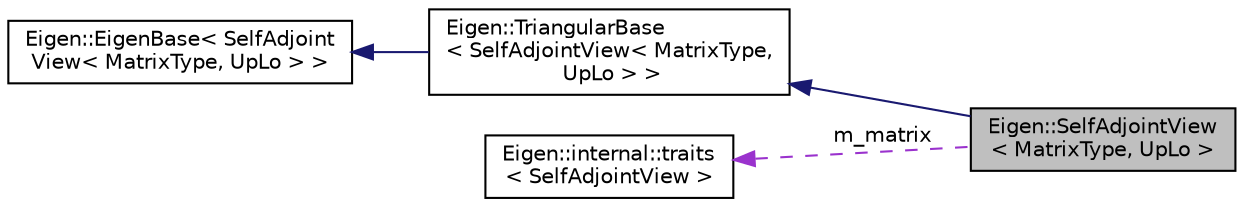 digraph "Eigen::SelfAdjointView&lt; MatrixType, UpLo &gt;"
{
  edge [fontname="Helvetica",fontsize="10",labelfontname="Helvetica",labelfontsize="10"];
  node [fontname="Helvetica",fontsize="10",shape=record];
  rankdir="LR";
  Node1 [label="Eigen::SelfAdjointView\l\< MatrixType, UpLo \>",height=0.2,width=0.4,color="black", fillcolor="grey75", style="filled" fontcolor="black"];
  Node2 -> Node1 [dir="back",color="midnightblue",fontsize="10",style="solid",fontname="Helvetica"];
  Node2 [label="Eigen::TriangularBase\l\< SelfAdjointView\< MatrixType,\l UpLo \> \>",height=0.2,width=0.4,color="black", fillcolor="white", style="filled",URL="$classEigen_1_1TriangularBase.html"];
  Node3 -> Node2 [dir="back",color="midnightblue",fontsize="10",style="solid",fontname="Helvetica"];
  Node3 [label="Eigen::EigenBase\< SelfAdjoint\lView\< MatrixType, UpLo \> \>",height=0.2,width=0.4,color="black", fillcolor="white", style="filled",URL="$structEigen_1_1EigenBase.html"];
  Node4 -> Node1 [dir="back",color="darkorchid3",fontsize="10",style="dashed",label=" m_matrix" ,fontname="Helvetica"];
  Node4 [label="Eigen::internal::traits\l\< SelfAdjointView \>",height=0.2,width=0.4,color="black", fillcolor="white", style="filled",URL="$structEigen_1_1internal_1_1traits.html"];
}
